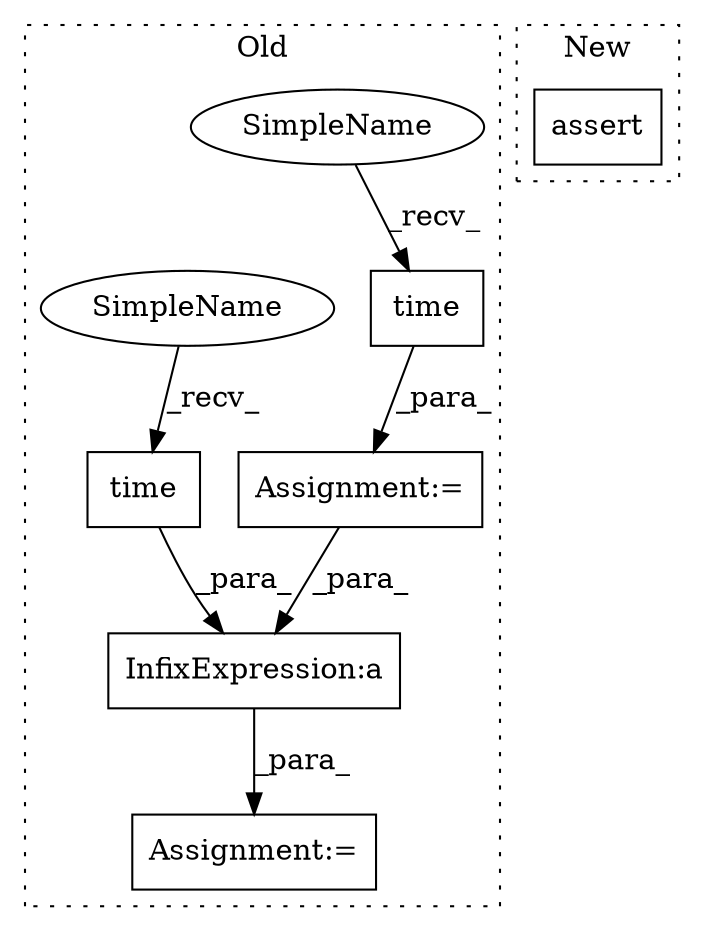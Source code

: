 digraph G {
subgraph cluster0 {
1 [label="time" a="32" s="1187" l="6" shape="box"];
3 [label="Assignment:=" a="7" s="1181" l="1" shape="box"];
4 [label="InfixExpression:a" a="27" s="1305" l="3" shape="box"];
5 [label="time" a="32" s="1299" l="6" shape="box"];
6 [label="Assignment:=" a="7" s="1292" l="1" shape="box"];
7 [label="SimpleName" a="42" s="1182" l="4" shape="ellipse"];
8 [label="SimpleName" a="42" s="1294" l="4" shape="ellipse"];
label = "Old";
style="dotted";
}
subgraph cluster1 {
2 [label="assert" a="6" s="1008" l="7" shape="box"];
label = "New";
style="dotted";
}
1 -> 3 [label="_para_"];
3 -> 4 [label="_para_"];
4 -> 6 [label="_para_"];
5 -> 4 [label="_para_"];
7 -> 1 [label="_recv_"];
8 -> 5 [label="_recv_"];
}